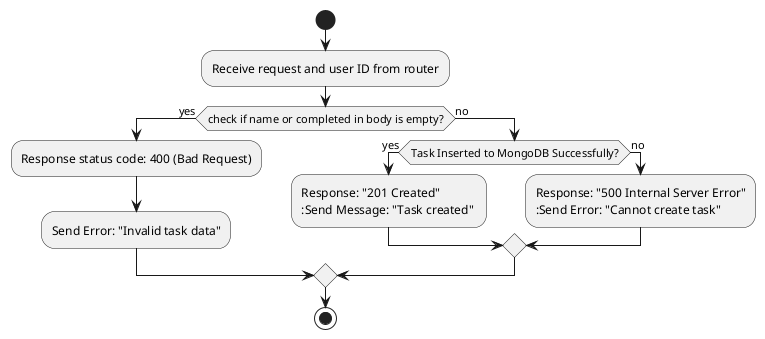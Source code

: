 @startuml createTask Controller activity
start
:Receive request and user ID from router;
if (check if name or completed in body is empty?) then (yes)
    :Response status code: 400 (Bad Request);
    :Send Error: "Invalid task data";
else (no)
    if (Task Inserted to MongoDB Successfully?) then (yes)
        :Response: "201 Created"
        :Send Message: "Task created" ;
    else (no)
        :Response: "500 Internal Server Error"
        :Send Error: "Cannot create task" ;
    endif
endif
stop
@enduml
